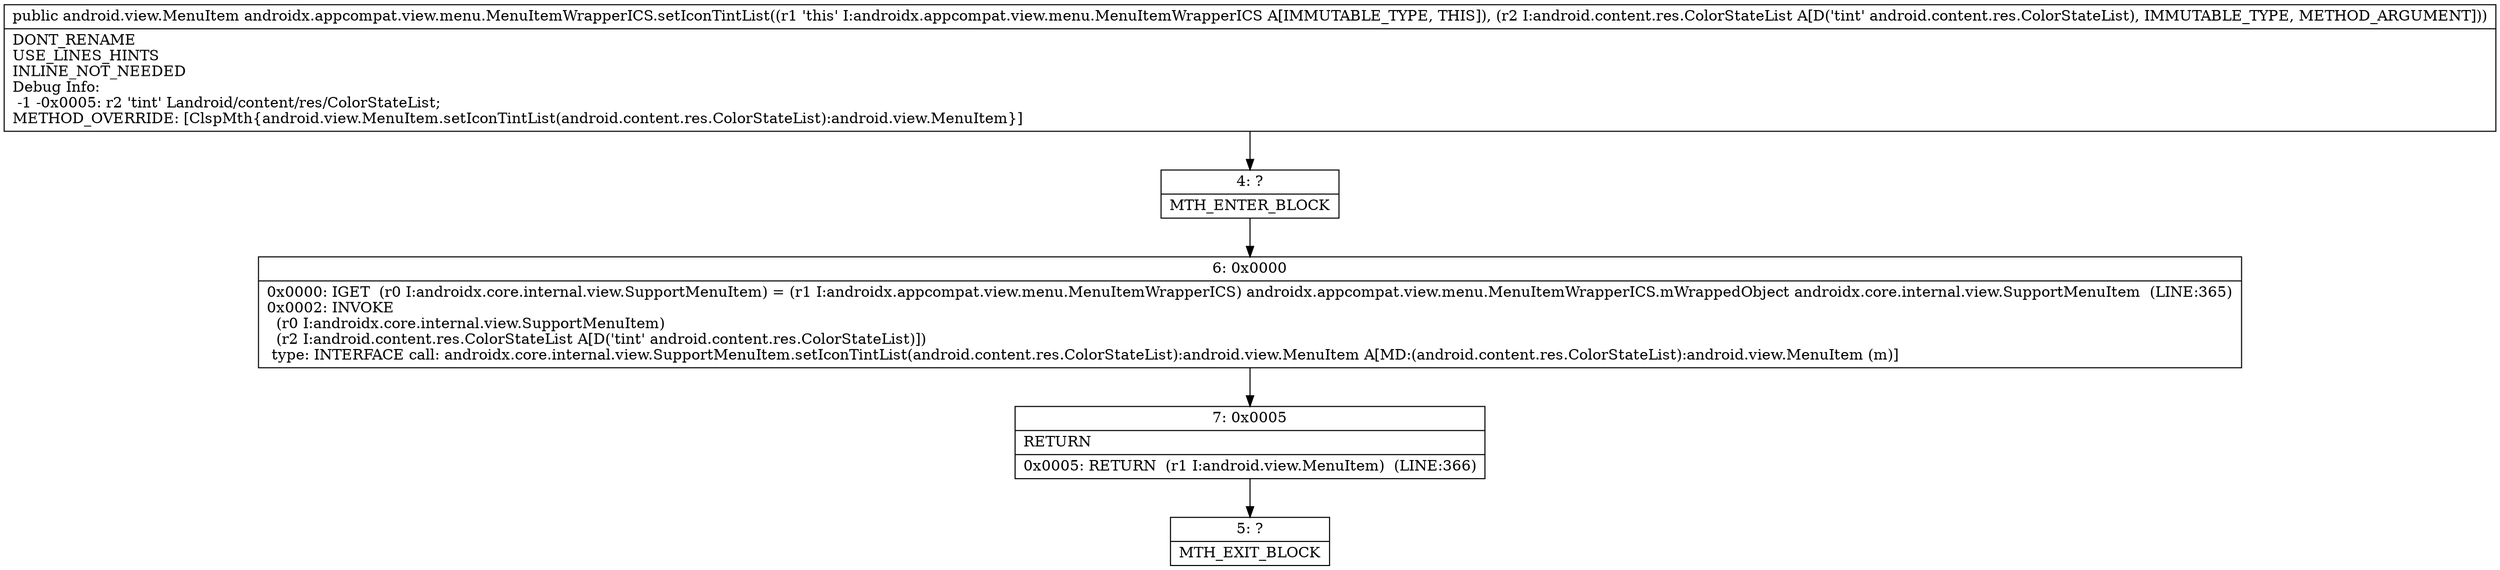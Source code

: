 digraph "CFG forandroidx.appcompat.view.menu.MenuItemWrapperICS.setIconTintList(Landroid\/content\/res\/ColorStateList;)Landroid\/view\/MenuItem;" {
Node_4 [shape=record,label="{4\:\ ?|MTH_ENTER_BLOCK\l}"];
Node_6 [shape=record,label="{6\:\ 0x0000|0x0000: IGET  (r0 I:androidx.core.internal.view.SupportMenuItem) = (r1 I:androidx.appcompat.view.menu.MenuItemWrapperICS) androidx.appcompat.view.menu.MenuItemWrapperICS.mWrappedObject androidx.core.internal.view.SupportMenuItem  (LINE:365)\l0x0002: INVOKE  \l  (r0 I:androidx.core.internal.view.SupportMenuItem)\l  (r2 I:android.content.res.ColorStateList A[D('tint' android.content.res.ColorStateList)])\l type: INTERFACE call: androidx.core.internal.view.SupportMenuItem.setIconTintList(android.content.res.ColorStateList):android.view.MenuItem A[MD:(android.content.res.ColorStateList):android.view.MenuItem (m)]\l}"];
Node_7 [shape=record,label="{7\:\ 0x0005|RETURN\l|0x0005: RETURN  (r1 I:android.view.MenuItem)  (LINE:366)\l}"];
Node_5 [shape=record,label="{5\:\ ?|MTH_EXIT_BLOCK\l}"];
MethodNode[shape=record,label="{public android.view.MenuItem androidx.appcompat.view.menu.MenuItemWrapperICS.setIconTintList((r1 'this' I:androidx.appcompat.view.menu.MenuItemWrapperICS A[IMMUTABLE_TYPE, THIS]), (r2 I:android.content.res.ColorStateList A[D('tint' android.content.res.ColorStateList), IMMUTABLE_TYPE, METHOD_ARGUMENT]))  | DONT_RENAME\lUSE_LINES_HINTS\lINLINE_NOT_NEEDED\lDebug Info:\l  \-1 \-0x0005: r2 'tint' Landroid\/content\/res\/ColorStateList;\lMETHOD_OVERRIDE: [ClspMth\{android.view.MenuItem.setIconTintList(android.content.res.ColorStateList):android.view.MenuItem\}]\l}"];
MethodNode -> Node_4;Node_4 -> Node_6;
Node_6 -> Node_7;
Node_7 -> Node_5;
}

